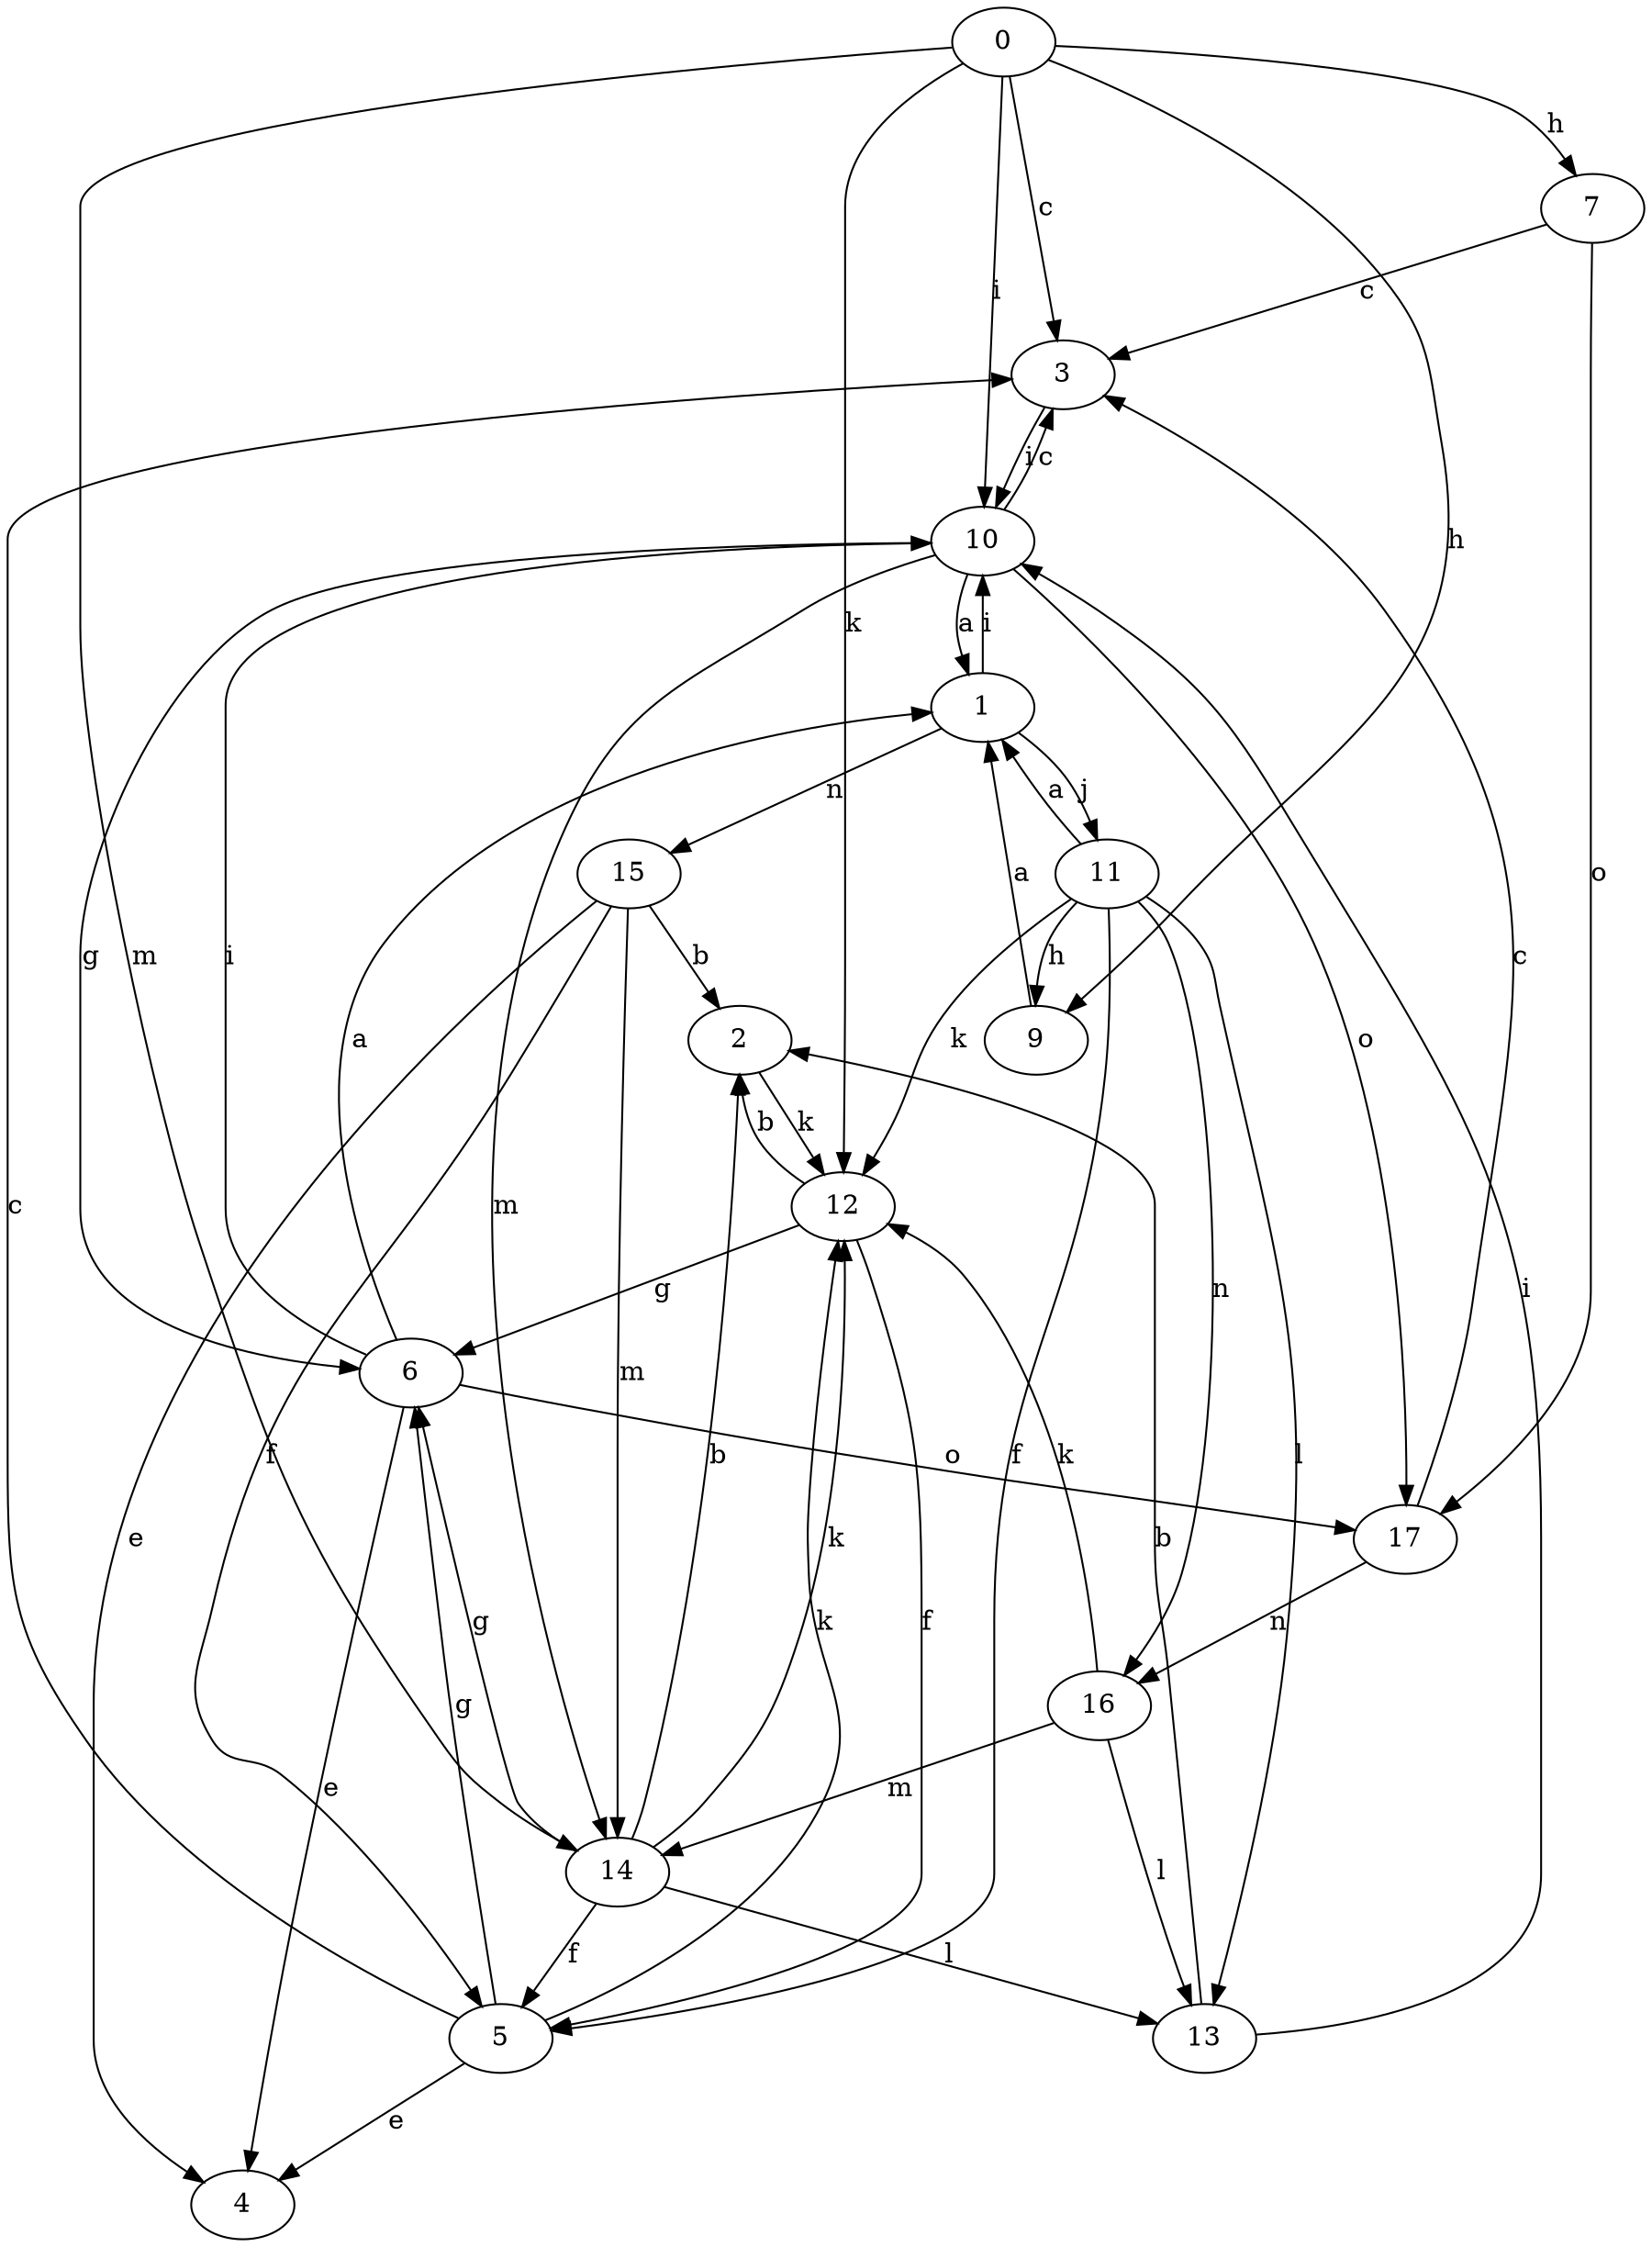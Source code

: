 strict digraph  {
0;
1;
2;
3;
4;
5;
6;
7;
9;
10;
11;
12;
13;
14;
15;
16;
17;
0 -> 3  [label=c];
0 -> 7  [label=h];
0 -> 9  [label=h];
0 -> 10  [label=i];
0 -> 12  [label=k];
0 -> 14  [label=m];
1 -> 10  [label=i];
1 -> 11  [label=j];
1 -> 15  [label=n];
2 -> 12  [label=k];
3 -> 10  [label=i];
5 -> 3  [label=c];
5 -> 4  [label=e];
5 -> 6  [label=g];
5 -> 12  [label=k];
6 -> 1  [label=a];
6 -> 4  [label=e];
6 -> 10  [label=i];
6 -> 17  [label=o];
7 -> 3  [label=c];
7 -> 17  [label=o];
9 -> 1  [label=a];
10 -> 1  [label=a];
10 -> 3  [label=c];
10 -> 6  [label=g];
10 -> 14  [label=m];
10 -> 17  [label=o];
11 -> 1  [label=a];
11 -> 5  [label=f];
11 -> 9  [label=h];
11 -> 12  [label=k];
11 -> 13  [label=l];
11 -> 16  [label=n];
12 -> 2  [label=b];
12 -> 5  [label=f];
12 -> 6  [label=g];
13 -> 2  [label=b];
13 -> 10  [label=i];
14 -> 2  [label=b];
14 -> 5  [label=f];
14 -> 6  [label=g];
14 -> 12  [label=k];
14 -> 13  [label=l];
15 -> 2  [label=b];
15 -> 4  [label=e];
15 -> 5  [label=f];
15 -> 14  [label=m];
16 -> 12  [label=k];
16 -> 13  [label=l];
16 -> 14  [label=m];
17 -> 3  [label=c];
17 -> 16  [label=n];
}
